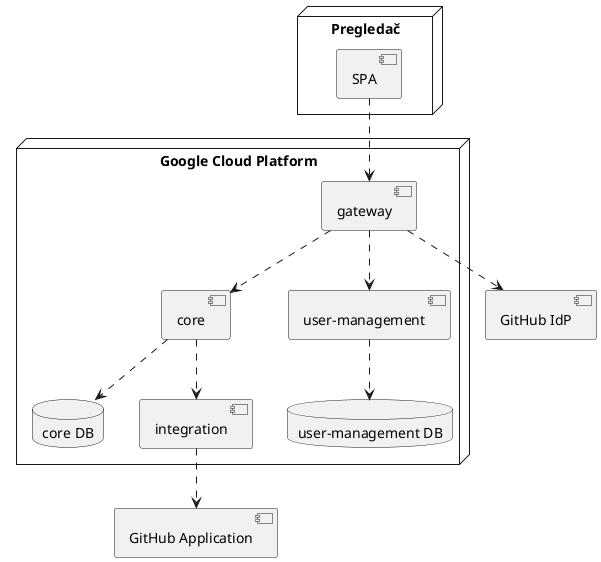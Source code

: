 @startuml Komponente


node "Google Cloud Platform" {
    database "user-management DB" as UM_DB
    database "core DB" as C_DB
    
    [gateway] ..> [core]
    [gateway] ..> [user-management]
    
    [core] ..> [integration]
    [integration]
    
    [user-management] ..> UM_DB
    [core] ..> C_DB

}

node "Pregledač" {
    [SPA] ..> [gateway]
}

[gateway] ..> [GitHub IdP]

[integration] ..> [GitHub Application]

@enduml